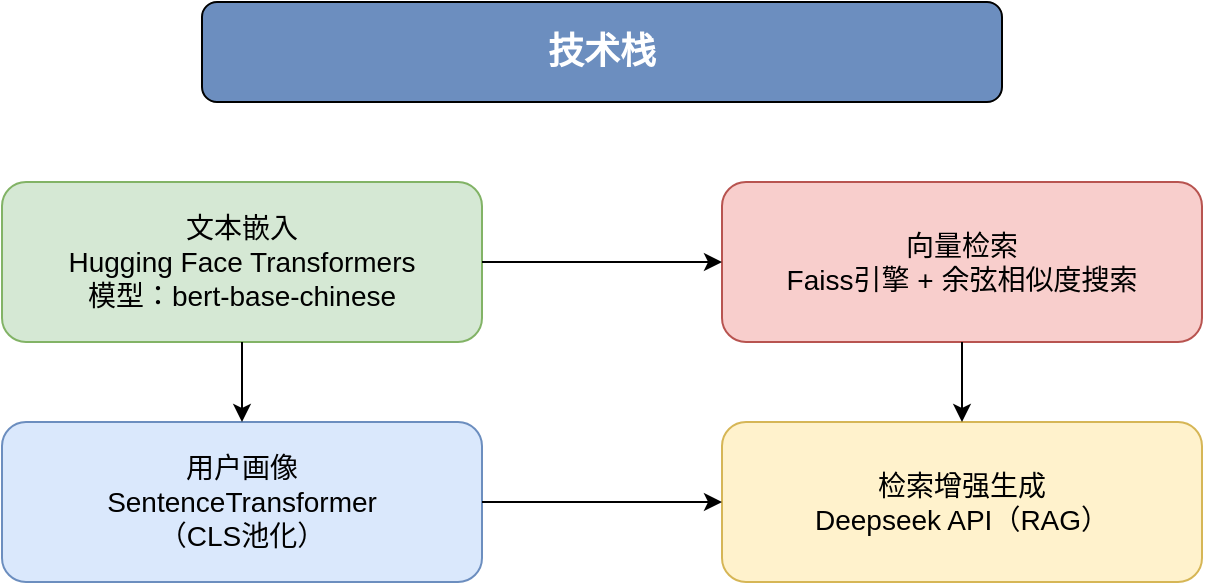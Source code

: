 <mxfile version="26.2.15">
  <diagram name="技术栈展示" id="vYNz014t9PhY_NK5zvTc">
    <mxGraphModel dx="1113" dy="878" grid="1" gridSize="10" guides="1" tooltips="1" connect="1" arrows="1" fold="1" page="1" pageScale="1" pageWidth="827" pageHeight="1169" math="0" shadow="0">
      <root>
        <mxCell id="0" />
        <mxCell id="1" parent="0" />
        <mxCell id="2S3N9inFxtruUm5ocbxZ-50" value="技术栈" style="rounded=1;whiteSpace=wrap;html=1;fillColor=#6c8ebf;fontColor=#ffffff;fontSize=18;fontStyle=1" vertex="1" parent="1">
          <mxGeometry x="240" y="40" width="400" height="50" as="geometry" />
        </mxCell>
        <mxCell id="2S3N9inFxtruUm5ocbxZ-51" value="文本嵌入&lt;br&gt;Hugging Face Transformers&lt;br&gt;模型：bert-base-chinese" style="rounded=1;whiteSpace=wrap;html=1;fillColor=#d5e8d4;strokeColor=#82b366;fontSize=14" vertex="1" parent="1">
          <mxGeometry x="140" y="130" width="240" height="80" as="geometry" />
        </mxCell>
        <mxCell id="2S3N9inFxtruUm5ocbxZ-52" value="向量检索&lt;br&gt;&lt;div&gt;Faiss引擎 + 余弦相似度搜索&lt;/div&gt;" style="rounded=1;whiteSpace=wrap;html=1;fillColor=#f8cecc;strokeColor=#b85450;fontSize=14" vertex="1" parent="1">
          <mxGeometry x="500" y="130" width="240" height="80" as="geometry" />
        </mxCell>
        <mxCell id="2S3N9inFxtruUm5ocbxZ-53" value="用户画像&lt;br&gt;SentenceTransformer&lt;br&gt;（CLS池化）" style="rounded=1;whiteSpace=wrap;html=1;fillColor=#dae8fc;strokeColor=#6c8ebf;fontSize=14" vertex="1" parent="1">
          <mxGeometry x="140" y="250" width="240" height="80" as="geometry" />
        </mxCell>
        <mxCell id="2S3N9inFxtruUm5ocbxZ-54" value="检索增强生成&lt;br&gt;Deepseek API（RAG）" style="rounded=1;whiteSpace=wrap;html=1;fillColor=#fff2cc;strokeColor=#d6b656;fontSize=14" vertex="1" parent="1">
          <mxGeometry x="500" y="250" width="240" height="80" as="geometry" />
        </mxCell>
        <mxCell id="2S3N9inFxtruUm5ocbxZ-55" value="" style="endArrow=classic;html=1;rounded=0;exitX=1;exitY=0.5;exitDx=0;exitDy=0;entryX=0;entryY=0.5;entryDx=0;entryDy=0;" edge="1" parent="1" source="2S3N9inFxtruUm5ocbxZ-51" target="2S3N9inFxtruUm5ocbxZ-52">
          <mxGeometry width="50" height="50" relative="1" as="geometry" />
        </mxCell>
        <mxCell id="2S3N9inFxtruUm5ocbxZ-56" value="" style="endArrow=classic;html=1;rounded=0;exitX=0.5;exitY=1;exitDx=0;exitDy=0;entryX=0.5;entryY=0;entryDx=0;entryDy=0;" edge="1" parent="1" source="2S3N9inFxtruUm5ocbxZ-51" target="2S3N9inFxtruUm5ocbxZ-53">
          <mxGeometry width="50" height="50" relative="1" as="geometry" />
        </mxCell>
        <mxCell id="2S3N9inFxtruUm5ocbxZ-57" value="" style="endArrow=classic;html=1;rounded=0;exitX=0.5;exitY=1;exitDx=0;exitDy=0;entryX=0.5;entryY=0;entryDx=0;entryDy=0;" edge="1" parent="1" source="2S3N9inFxtruUm5ocbxZ-52" target="2S3N9inFxtruUm5ocbxZ-54">
          <mxGeometry width="50" height="50" relative="1" as="geometry" />
        </mxCell>
        <mxCell id="2S3N9inFxtruUm5ocbxZ-58" value="" style="endArrow=classic;html=1;rounded=0;exitX=1;exitY=0.5;exitDx=0;exitDy=0;entryX=0;entryY=0.5;entryDx=0;entryDy=0;" edge="1" parent="1" source="2S3N9inFxtruUm5ocbxZ-53" target="2S3N9inFxtruUm5ocbxZ-54">
          <mxGeometry width="50" height="50" relative="1" as="geometry" />
        </mxCell>
      </root>
    </mxGraphModel>
  </diagram>
</mxfile>
